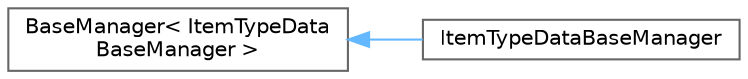 digraph "クラス階層図"
{
 // LATEX_PDF_SIZE
  bgcolor="transparent";
  edge [fontname=Helvetica,fontsize=10,labelfontname=Helvetica,labelfontsize=10];
  node [fontname=Helvetica,fontsize=10,shape=box,height=0.2,width=0.4];
  rankdir="LR";
  Node0 [id="Node000000",label="BaseManager\< ItemTypeData\lBaseManager \>",height=0.2,width=0.4,color="grey40", fillcolor="white", style="filled",URL="$class_base_manager.html",tooltip=" "];
  Node0 -> Node1 [id="edge71_Node000000_Node000001",dir="back",color="steelblue1",style="solid",tooltip=" "];
  Node1 [id="Node000001",label="ItemTypeDataBaseManager",height=0.2,width=0.4,color="grey40", fillcolor="white", style="filled",URL="$class_item_type_data_base_manager.html",tooltip=" "];
}
